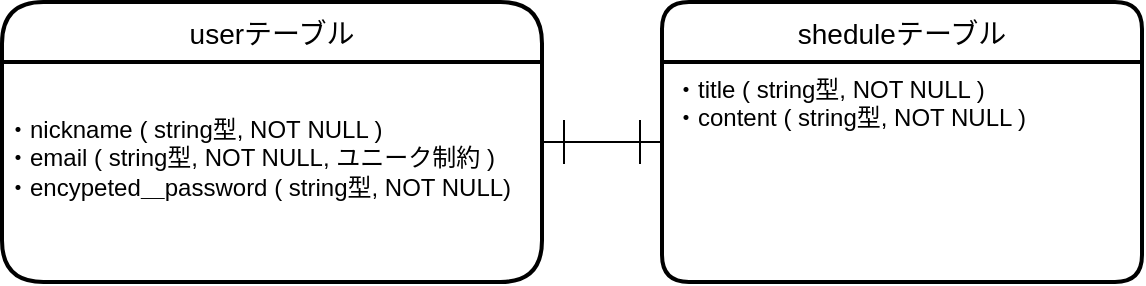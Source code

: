 <mxfile>
    <diagram id="x37EKG1PPgbTKGGPe_I-" name="ページ1">
        <mxGraphModel dx="562" dy="521" grid="1" gridSize="10" guides="1" tooltips="1" connect="1" arrows="1" fold="1" page="1" pageScale="1" pageWidth="827" pageHeight="1169" math="0" shadow="0">
            <root>
                <mxCell id="0"/>
                <mxCell id="1" parent="0"/>
                <mxCell id="6" style="edgeStyle=none;html=1;exitX=1;exitY=0.5;exitDx=0;exitDy=0;entryX=0;entryY=0.5;entryDx=0;entryDy=0;endArrow=ERone;endFill=0;endSize=20;startSize=20;startArrow=ERone;startFill=0;" parent="1" source="2" target="4" edge="1">
                    <mxGeometry relative="1" as="geometry"/>
                </mxCell>
                <mxCell id="2" value="userテーブル" style="swimlane;childLayout=stackLayout;horizontal=1;startSize=30;horizontalStack=0;rounded=1;fontSize=14;fontStyle=0;strokeWidth=2;resizeParent=0;resizeLast=1;shadow=0;dashed=0;align=center;arcSize=23;" parent="1" vertex="1">
                    <mxGeometry x="60" y="170" width="270" height="140" as="geometry"/>
                </mxCell>
                <mxCell id="9" value="&lt;div&gt;&lt;span&gt;・nickname ( string型, NOT&amp;nbsp;&lt;/span&gt;&lt;span&gt;NULL )&lt;/span&gt;&lt;/div&gt;&lt;div&gt;・email ( string型, NOT NULL, ユニーク制約 )&lt;/div&gt;&lt;div&gt;・encypeted＿password ( string型, NOT NULL)&lt;/div&gt;&lt;div&gt;&lt;br&gt;&lt;/div&gt;" style="text;html=1;align=left;verticalAlign=middle;resizable=0;points=[];autosize=1;strokeColor=none;fillColor=none;" parent="2" vertex="1">
                    <mxGeometry y="30" width="270" height="110" as="geometry"/>
                </mxCell>
                <mxCell id="4" value="sheduleテーブル" style="swimlane;childLayout=stackLayout;horizontal=1;startSize=30;horizontalStack=0;rounded=1;fontSize=14;fontStyle=0;strokeWidth=2;resizeParent=0;resizeLast=1;shadow=0;dashed=0;align=center;" parent="1" vertex="1">
                    <mxGeometry x="390" y="170" width="240" height="140" as="geometry"/>
                </mxCell>
                <mxCell id="5" value="・title ( string型, NOT NULL )&#10;・content ( string型, NOT NULL )" style="align=left;strokeColor=none;fillColor=none;spacingLeft=4;fontSize=12;verticalAlign=top;resizable=0;rotatable=0;part=1;" parent="4" vertex="1">
                    <mxGeometry y="30" width="240" height="110" as="geometry"/>
                </mxCell>
            </root>
        </mxGraphModel>
    </diagram>
</mxfile>